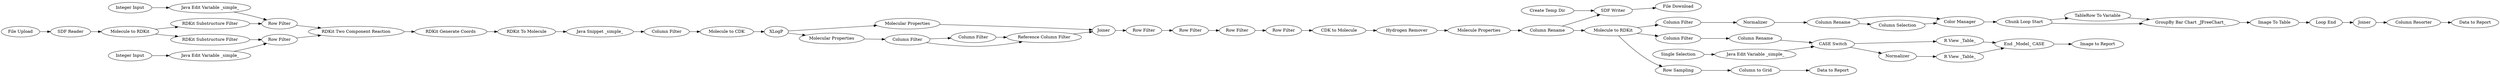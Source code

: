 digraph {
	"2000543961164025324_250" [label="Hydrogen Remover"]
	"8921685444645987894_258" [label="Color Manager"]
	"6367624960715043430_255" [label="SDF Reader"]
	"-4062325073214528441_250" [label="Java Edit Variable _simple_"]
	"3325767630157168166_277" [label="R View _Table_"]
	"3325767630157168166_31" [label="CASE Switch"]
	"3325767630157168166_269" [label=Normalizer]
	"-6868062896635693478_266" [label="Column Filter"]
	"8921685444645987894_18" [label="Loop End"]
	"6367624960715043430_244" [label="Data to Report"]
	"-4062325073214528441_254" [label="Integer Input"]
	"4482958416647298598_219" [label="Row Filter"]
	"6367624960715043430_17" [label="Image to Report"]
	"2933792004485663690_263" [label=Joiner]
	"6367624960715043430_234" [label="Molecule to RDKit"]
	"8921685444645987894_37" [label=Normalizer]
	"-4062325073214528441_187" [label="RDKit Generate Coords"]
	"-4062325073214528441_5" [label="RDKit Substructure Filter"]
	"2933792004485663690_254" [label="Molecular Properties"]
	"-4062325073214528441_184" [label="Row Filter"]
	"3325767630157168166_239" [label="Column Filter"]
	"3325767630157168166_272" [label="Single Selection"]
	"8921685444645987894_241" [label="Image To Table"]
	"2000543961164025324_251" [label="CDK to Molecule"]
	"8921685444645987894_9" [label="Column Filter"]
	"-6868062896635693478_265" [label="Reference Column Filter"]
	"8921685444645987894_242" [label=Joiner]
	"2933792004485663690_253" [label=XLogP]
	"8921685444645987894_266" [label="Column Resorter"]
	"3325767630157168166_247" [label="Column Rename"]
	"-4062325073214528441_251" [label="Java Edit Variable _simple_"]
	"3325767630157168166_23" [label="Java Edit Variable _simple_"]
	"4482958416647298598_217" [label="Row Filter"]
	"-4062325073214528441_226" [label="Java Snippet _simple_"]
	"3325767630157168166_34" [label="End _Model_ CASE"]
	"8921685444645987894_240" [label="Chunk Loop Start"]
	"-4062325073214528441_220" [label="Column Filter"]
	"6367624960715043430_229" [label="Data to Report"]
	"8776207007686291720_41" [label="SDF Writer"]
	"-4062325073214528441_185" [label="Row Filter"]
	"-4062325073214528441_2" [label="Molecule to RDKit"]
	"2000543961164025324_103" [label="Column Rename"]
	"6256182680931046034_235" [label="Row Sampling"]
	"-4062325073214528441_15" [label="RDKit To Molecule"]
	"-6868062896635693478_259" [label="Molecular Properties"]
	"6256182680931046034_236" [label="Column to Grid"]
	"8921685444645987894_248" [label="Column Rename"]
	"8921685444645987894_10" [label="TableRow To Variable"]
	"3325767630157168166_276" [label="R View _Table_"]
	"8921685444645987894_257" [label="GroupBy Bar Chart _JFreeChart_"]
	"4482958416647298598_216" [label="Row Filter"]
	"2000543961164025324_252" [label="Molecule Properties"]
	"-4062325073214528441_253" [label="Integer Input"]
	"8776207007686291720_42" [label="File Download"]
	"4482958416647298598_218" [label="Row Filter"]
	"8921685444645987894_269" [label="Column Selection"]
	"8776207007686291720_40" [label="Create Temp Dir"]
	"-4062325073214528441_4" [label="RDKit Substructure Filter"]
	"-6868062896635693478_262" [label="Column Filter"]
	"2933792004485663690_252" [label="Molecule to CDK"]
	"6367624960715043430_278" [label="File Upload"]
	"-4062325073214528441_252" [label="RDKit Two Component Reaction"]
	"4482958416647298598_219" -> "4482958416647298598_216"
	"2933792004485663690_254" -> "2933792004485663690_263"
	"6367624960715043430_234" -> "8921685444645987894_9"
	"2000543961164025324_103" -> "8776207007686291720_41"
	"8776207007686291720_41" -> "8776207007686291720_42"
	"-4062325073214528441_184" -> "-4062325073214528441_252"
	"2933792004485663690_253" -> "-6868062896635693478_259"
	"3325767630157168166_31" -> "3325767630157168166_276"
	"-6868062896635693478_262" -> "-6868062896635693478_265"
	"8921685444645987894_18" -> "8921685444645987894_242"
	"-4062325073214528441_253" -> "-4062325073214528441_250"
	"-4062325073214528441_250" -> "-4062325073214528441_184"
	"3325767630157168166_31" -> "3325767630157168166_269"
	"-4062325073214528441_4" -> "-4062325073214528441_184"
	"-6868062896635693478_262" -> "-6868062896635693478_266"
	"2000543961164025324_252" -> "2000543961164025324_103"
	"8921685444645987894_269" -> "8921685444645987894_258"
	"8921685444645987894_9" -> "8921685444645987894_37"
	"8921685444645987894_10" -> "8921685444645987894_257"
	"-6868062896635693478_265" -> "2933792004485663690_263"
	"8921685444645987894_257" -> "8921685444645987894_241"
	"3325767630157168166_34" -> "6367624960715043430_17"
	"8921685444645987894_37" -> "8921685444645987894_248"
	"3325767630157168166_277" -> "3325767630157168166_34"
	"-4062325073214528441_2" -> "-4062325073214528441_5"
	"-4062325073214528441_187" -> "-4062325073214528441_15"
	"-4062325073214528441_226" -> "-4062325073214528441_220"
	"8776207007686291720_40" -> "8776207007686291720_41"
	"-4062325073214528441_251" -> "-4062325073214528441_185"
	"2933792004485663690_252" -> "2933792004485663690_253"
	"-4062325073214528441_254" -> "-4062325073214528441_251"
	"-4062325073214528441_220" -> "2933792004485663690_252"
	"8921685444645987894_240" -> "8921685444645987894_10"
	"-4062325073214528441_252" -> "-4062325073214528441_187"
	"4482958416647298598_218" -> "4482958416647298598_217"
	"2000543961164025324_250" -> "2000543961164025324_252"
	"3325767630157168166_269" -> "3325767630157168166_277"
	"-4062325073214528441_5" -> "-4062325073214528441_185"
	"-4062325073214528441_15" -> "-4062325073214528441_226"
	"8921685444645987894_258" -> "8921685444645987894_240"
	"8921685444645987894_248" -> "8921685444645987894_258"
	"6367624960715043430_278" -> "6367624960715043430_255"
	"2933792004485663690_263" -> "4482958416647298598_218"
	"3325767630157168166_272" -> "3325767630157168166_23"
	"3325767630157168166_247" -> "3325767630157168166_31"
	"-6868062896635693478_259" -> "-6868062896635693478_262"
	"8921685444645987894_266" -> "6367624960715043430_244"
	"2000543961164025324_103" -> "6367624960715043430_234"
	"4482958416647298598_216" -> "2000543961164025324_251"
	"4482958416647298598_217" -> "4482958416647298598_219"
	"6367624960715043430_234" -> "3325767630157168166_239"
	"-6868062896635693478_266" -> "-6868062896635693478_265"
	"6367624960715043430_255" -> "-4062325073214528441_2"
	"3325767630157168166_276" -> "3325767630157168166_34"
	"2933792004485663690_253" -> "2933792004485663690_254"
	"2000543961164025324_251" -> "2000543961164025324_250"
	"3325767630157168166_23" -> "3325767630157168166_31"
	"8921685444645987894_242" -> "8921685444645987894_266"
	"6256182680931046034_235" -> "6256182680931046034_236"
	"6256182680931046034_236" -> "6367624960715043430_229"
	"8921685444645987894_241" -> "8921685444645987894_18"
	"6367624960715043430_234" -> "6256182680931046034_235"
	"8921685444645987894_248" -> "8921685444645987894_269"
	"-4062325073214528441_2" -> "-4062325073214528441_4"
	"-4062325073214528441_185" -> "-4062325073214528441_252"
	"3325767630157168166_239" -> "3325767630157168166_247"
	"8921685444645987894_240" -> "8921685444645987894_257"
	rankdir=LR
}
